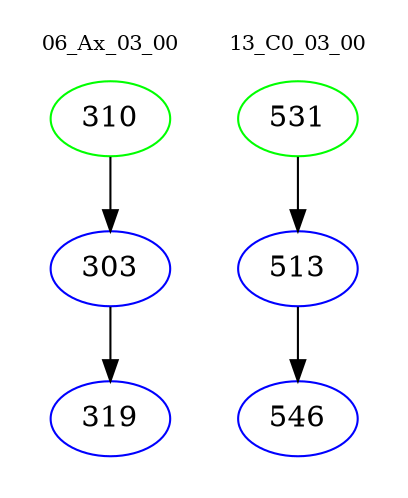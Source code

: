digraph{
subgraph cluster_0 {
color = white
label = "06_Ax_03_00";
fontsize=10;
T0_310 [label="310", color="green"]
T0_310 -> T0_303 [color="black"]
T0_303 [label="303", color="blue"]
T0_303 -> T0_319 [color="black"]
T0_319 [label="319", color="blue"]
}
subgraph cluster_1 {
color = white
label = "13_C0_03_00";
fontsize=10;
T1_531 [label="531", color="green"]
T1_531 -> T1_513 [color="black"]
T1_513 [label="513", color="blue"]
T1_513 -> T1_546 [color="black"]
T1_546 [label="546", color="blue"]
}
}
